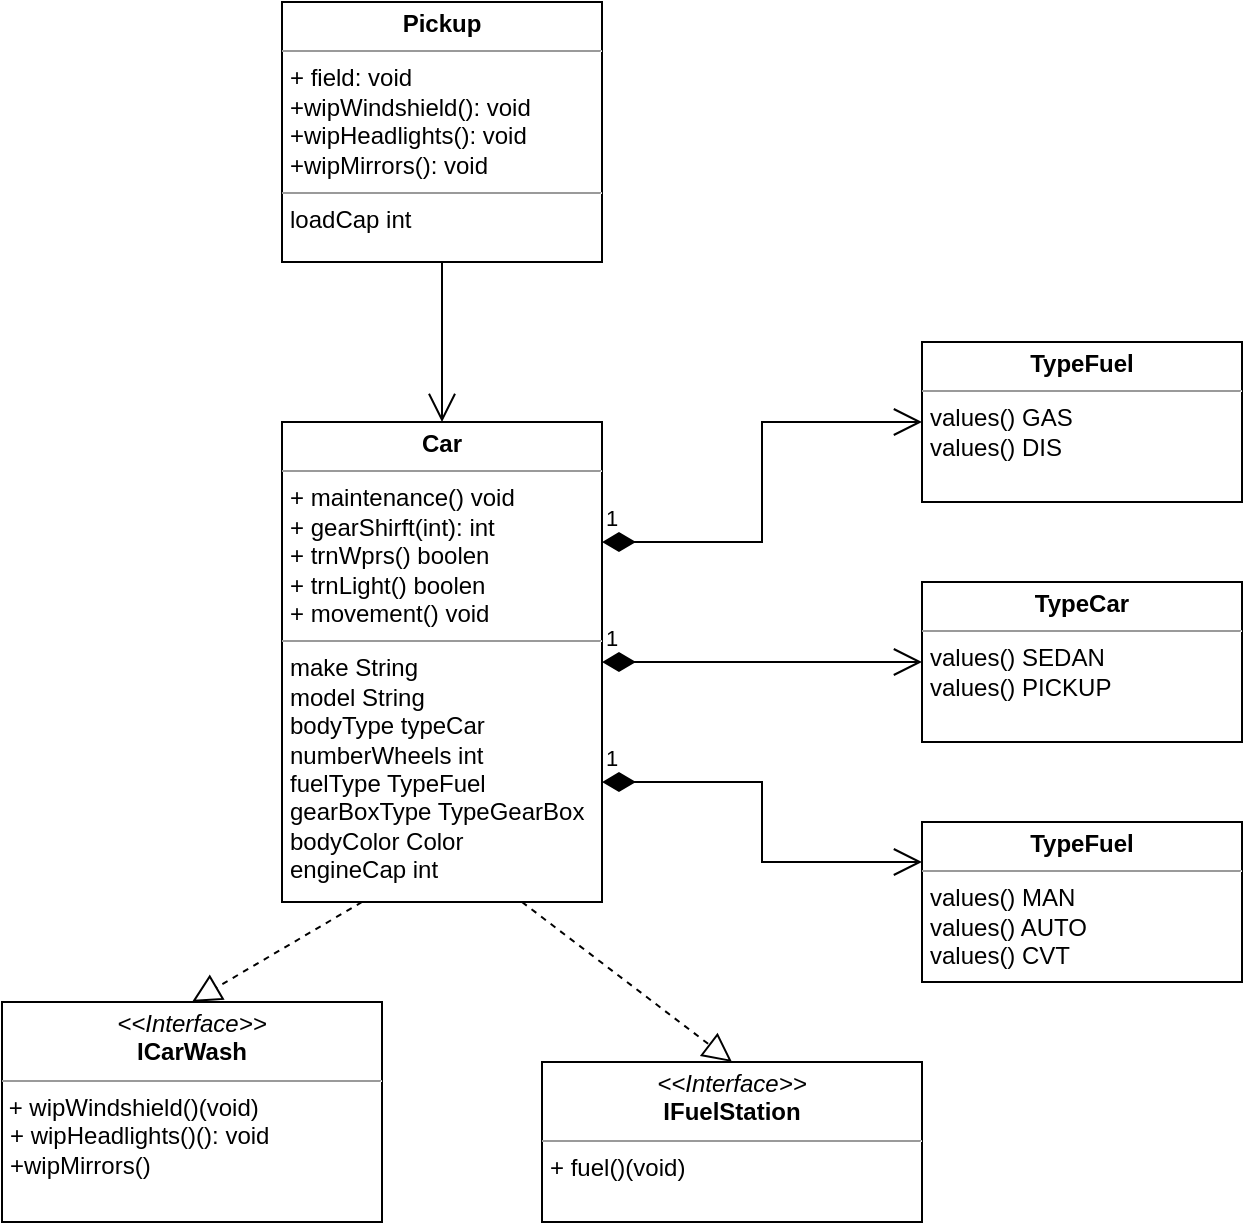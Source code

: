<mxfile version="22.0.1" type="github">
  <diagram id="C5RBs43oDa-KdzZeNtuy" name="Page-1">
    <mxGraphModel dx="1434" dy="782" grid="1" gridSize="10" guides="1" tooltips="1" connect="1" arrows="1" fold="1" page="1" pageScale="1" pageWidth="827" pageHeight="1169" math="0" shadow="0">
      <root>
        <mxCell id="WIyWlLk6GJQsqaUBKTNV-0" />
        <mxCell id="WIyWlLk6GJQsqaUBKTNV-1" parent="WIyWlLk6GJQsqaUBKTNV-0" />
        <mxCell id="cTWQQqKfFO1o0gJuNlzw-0" value="&lt;p style=&quot;margin:0px;margin-top:4px;text-align:center;&quot;&gt;&lt;i&gt;&amp;lt;&amp;lt;Interface&amp;gt;&amp;gt;&lt;/i&gt;&lt;br&gt;&lt;b&gt;ICarWash&lt;/b&gt;&lt;/p&gt;&lt;hr size=&quot;1&quot;&gt;&lt;div&gt;&amp;nbsp;+ wipWindshield()(void)&lt;/div&gt;&lt;p style=&quot;margin:0px;margin-left:4px;&quot;&gt;+ wipHeadlights()(): void&lt;/p&gt;&lt;p style=&quot;margin:0px;margin-left:4px;&quot;&gt;+wipMirrors()&lt;br&gt;&lt;/p&gt;" style="verticalAlign=top;align=left;overflow=fill;fontSize=12;fontFamily=Helvetica;html=1;whiteSpace=wrap;" vertex="1" parent="WIyWlLk6GJQsqaUBKTNV-1">
          <mxGeometry x="140" y="610" width="190" height="110" as="geometry" />
        </mxCell>
        <mxCell id="cTWQQqKfFO1o0gJuNlzw-1" value="&lt;p style=&quot;margin:0px;margin-top:4px;text-align:center;&quot;&gt;&lt;i&gt;&amp;lt;&amp;lt;Interface&amp;gt;&amp;gt;&lt;/i&gt;&lt;br&gt;&lt;b&gt;IFuelStation&lt;/b&gt;&lt;/p&gt;&lt;hr size=&quot;1&quot;&gt;&lt;p style=&quot;margin:0px;margin-left:4px;&quot;&gt;+ fuel()(void)&lt;br&gt;&lt;/p&gt;" style="verticalAlign=top;align=left;overflow=fill;fontSize=12;fontFamily=Helvetica;html=1;whiteSpace=wrap;" vertex="1" parent="WIyWlLk6GJQsqaUBKTNV-1">
          <mxGeometry x="410" y="640" width="190" height="80" as="geometry" />
        </mxCell>
        <mxCell id="cTWQQqKfFO1o0gJuNlzw-2" value="&lt;p style=&quot;margin:0px;margin-top:4px;text-align:center;&quot;&gt;&lt;b&gt;Pickup&lt;/b&gt;&lt;/p&gt;&lt;hr size=&quot;1&quot;&gt;&lt;p style=&quot;margin:0px;margin-left:4px;&quot;&gt;+ field: void&lt;/p&gt;&lt;p style=&quot;margin:0px;margin-left:4px;&quot;&gt;+wipWindshield(): void&lt;/p&gt;&lt;p style=&quot;margin:0px;margin-left:4px;&quot;&gt;+wipHeadlights(): void&lt;/p&gt;&lt;p style=&quot;margin:0px;margin-left:4px;&quot;&gt;+wipMirrors(): void&lt;br&gt;&lt;/p&gt;&lt;hr size=&quot;1&quot;&gt;&lt;p style=&quot;margin:0px;margin-left:4px;&quot;&gt;loadCap int&lt;br&gt;&lt;/p&gt;" style="verticalAlign=top;align=left;overflow=fill;fontSize=12;fontFamily=Helvetica;html=1;whiteSpace=wrap;" vertex="1" parent="WIyWlLk6GJQsqaUBKTNV-1">
          <mxGeometry x="280" y="110" width="160" height="130" as="geometry" />
        </mxCell>
        <mxCell id="cTWQQqKfFO1o0gJuNlzw-3" value="&lt;p style=&quot;margin:0px;margin-top:4px;text-align:center;&quot;&gt;&lt;b&gt;TypeFuel&lt;/b&gt;&lt;br&gt;&lt;/p&gt;&lt;hr size=&quot;1&quot;&gt;&lt;p style=&quot;margin:0px;margin-left:4px;&quot;&gt;values() GAS&lt;/p&gt;&lt;p style=&quot;margin:0px;margin-left:4px;&quot;&gt;values() DIS&lt;br&gt;&lt;/p&gt;" style="verticalAlign=top;align=left;overflow=fill;fontSize=12;fontFamily=Helvetica;html=1;whiteSpace=wrap;" vertex="1" parent="WIyWlLk6GJQsqaUBKTNV-1">
          <mxGeometry x="600" y="280" width="160" height="80" as="geometry" />
        </mxCell>
        <mxCell id="cTWQQqKfFO1o0gJuNlzw-7" value="&lt;p style=&quot;margin:0px;margin-top:4px;text-align:center;&quot;&gt;&lt;b&gt;TypeCar&lt;/b&gt;&lt;br&gt;&lt;/p&gt;&lt;hr size=&quot;1&quot;&gt;&lt;p style=&quot;margin:0px;margin-left:4px;&quot;&gt;values() SEDAN&lt;/p&gt;&lt;p style=&quot;margin:0px;margin-left:4px;&quot;&gt;values() PICKUP&lt;br&gt;&lt;/p&gt;" style="verticalAlign=top;align=left;overflow=fill;fontSize=12;fontFamily=Helvetica;html=1;whiteSpace=wrap;" vertex="1" parent="WIyWlLk6GJQsqaUBKTNV-1">
          <mxGeometry x="600" y="400" width="160" height="80" as="geometry" />
        </mxCell>
        <mxCell id="cTWQQqKfFO1o0gJuNlzw-8" value="&lt;p style=&quot;margin:0px;margin-top:4px;text-align:center;&quot;&gt;&lt;b&gt;TypeFuel&lt;/b&gt;&lt;br&gt;&lt;/p&gt;&lt;hr size=&quot;1&quot;&gt;&lt;p style=&quot;margin:0px;margin-left:4px;&quot;&gt;values() MAN&lt;/p&gt;&lt;p style=&quot;margin:0px;margin-left:4px;&quot;&gt;values() AUTO&lt;/p&gt;&lt;p style=&quot;margin:0px;margin-left:4px;&quot;&gt;values() CVT&lt;br&gt;&lt;/p&gt;" style="verticalAlign=top;align=left;overflow=fill;fontSize=12;fontFamily=Helvetica;html=1;whiteSpace=wrap;" vertex="1" parent="WIyWlLk6GJQsqaUBKTNV-1">
          <mxGeometry x="600" y="520" width="160" height="80" as="geometry" />
        </mxCell>
        <mxCell id="cTWQQqKfFO1o0gJuNlzw-9" value="&lt;p style=&quot;margin:0px;margin-top:4px;text-align:center;&quot;&gt;&lt;b&gt;Car&lt;/b&gt;&lt;br&gt;&lt;/p&gt;&lt;hr size=&quot;1&quot;&gt;&lt;p style=&quot;margin:0px;margin-left:4px;&quot;&gt;+ maintenance() void&lt;br&gt;&lt;/p&gt;&lt;p style=&quot;margin:0px;margin-left:4px;&quot;&gt;+ gearShirft(int): int&lt;br&gt;&lt;/p&gt;&lt;p style=&quot;margin:0px;margin-left:4px;&quot;&gt;+ trnWprs() boolen&lt;/p&gt;&lt;p style=&quot;margin:0px;margin-left:4px;&quot;&gt;+ trnLight() boolen&lt;br&gt;&lt;/p&gt;&lt;p style=&quot;margin:0px;margin-left:4px;&quot;&gt;+ movement() void&lt;br&gt;&lt;/p&gt;&lt;hr size=&quot;1&quot;&gt;&lt;p style=&quot;margin:0px;margin-left:4px;&quot;&gt;make String&lt;/p&gt;&lt;p style=&quot;margin:0px;margin-left:4px;&quot;&gt;model String&lt;/p&gt;&lt;p style=&quot;margin:0px;margin-left:4px;&quot;&gt;bodyType typeCar&lt;/p&gt;&lt;p style=&quot;margin:0px;margin-left:4px;&quot;&gt;numberWheels int&lt;/p&gt;&lt;p style=&quot;margin:0px;margin-left:4px;&quot;&gt;fuelType TypeFuel&lt;/p&gt;&lt;p style=&quot;margin:0px;margin-left:4px;&quot;&gt;gearBoxType TypeGearBox&lt;/p&gt;&lt;p style=&quot;margin:0px;margin-left:4px;&quot;&gt;bodyColor Color&lt;/p&gt;&lt;p style=&quot;margin:0px;margin-left:4px;&quot;&gt;engineCap int&lt;br&gt;&lt;/p&gt;&lt;p style=&quot;margin:0px;margin-left:4px;&quot;&gt;&lt;br&gt;&lt;/p&gt;" style="verticalAlign=top;align=left;overflow=fill;fontSize=12;fontFamily=Helvetica;html=1;whiteSpace=wrap;" vertex="1" parent="WIyWlLk6GJQsqaUBKTNV-1">
          <mxGeometry x="280" y="320" width="160" height="240" as="geometry" />
        </mxCell>
        <mxCell id="cTWQQqKfFO1o0gJuNlzw-10" value="1" style="endArrow=open;html=1;endSize=12;startArrow=diamondThin;startSize=14;startFill=1;edgeStyle=orthogonalEdgeStyle;align=left;verticalAlign=bottom;rounded=0;entryX=0;entryY=0.25;entryDx=0;entryDy=0;exitX=1;exitY=0.75;exitDx=0;exitDy=0;" edge="1" parent="WIyWlLk6GJQsqaUBKTNV-1" source="cTWQQqKfFO1o0gJuNlzw-9" target="cTWQQqKfFO1o0gJuNlzw-8">
          <mxGeometry x="-1" y="3" relative="1" as="geometry">
            <mxPoint x="430" y="530" as="sourcePoint" />
            <mxPoint x="590" y="530" as="targetPoint" />
          </mxGeometry>
        </mxCell>
        <mxCell id="cTWQQqKfFO1o0gJuNlzw-11" value="1" style="endArrow=open;html=1;endSize=12;startArrow=diamondThin;startSize=14;startFill=1;edgeStyle=orthogonalEdgeStyle;align=left;verticalAlign=bottom;rounded=0;entryX=0;entryY=0.5;entryDx=0;entryDy=0;exitX=1;exitY=0.5;exitDx=0;exitDy=0;" edge="1" parent="WIyWlLk6GJQsqaUBKTNV-1" source="cTWQQqKfFO1o0gJuNlzw-9" target="cTWQQqKfFO1o0gJuNlzw-7">
          <mxGeometry x="-1" y="3" relative="1" as="geometry">
            <mxPoint x="420" y="430" as="sourcePoint" />
            <mxPoint x="590" y="440" as="targetPoint" />
          </mxGeometry>
        </mxCell>
        <mxCell id="cTWQQqKfFO1o0gJuNlzw-12" value="1" style="endArrow=open;html=1;endSize=12;startArrow=diamondThin;startSize=14;startFill=1;edgeStyle=orthogonalEdgeStyle;align=left;verticalAlign=bottom;rounded=0;exitX=1;exitY=0.25;exitDx=0;exitDy=0;entryX=0;entryY=0.5;entryDx=0;entryDy=0;" edge="1" parent="WIyWlLk6GJQsqaUBKTNV-1" source="cTWQQqKfFO1o0gJuNlzw-9" target="cTWQQqKfFO1o0gJuNlzw-3">
          <mxGeometry x="-1" y="3" relative="1" as="geometry">
            <mxPoint x="450" y="350" as="sourcePoint" />
            <mxPoint x="610" y="350" as="targetPoint" />
          </mxGeometry>
        </mxCell>
        <mxCell id="cTWQQqKfFO1o0gJuNlzw-13" value="" style="endArrow=open;endFill=1;endSize=12;html=1;rounded=0;exitX=0.5;exitY=1;exitDx=0;exitDy=0;entryX=0.5;entryY=0;entryDx=0;entryDy=0;" edge="1" parent="WIyWlLk6GJQsqaUBKTNV-1" source="cTWQQqKfFO1o0gJuNlzw-2" target="cTWQQqKfFO1o0gJuNlzw-9">
          <mxGeometry width="160" relative="1" as="geometry">
            <mxPoint x="330" y="260" as="sourcePoint" />
            <mxPoint x="490" y="260" as="targetPoint" />
          </mxGeometry>
        </mxCell>
        <mxCell id="cTWQQqKfFO1o0gJuNlzw-14" value="" style="endArrow=block;dashed=1;endFill=0;endSize=12;html=1;rounded=0;exitX=0.75;exitY=1;exitDx=0;exitDy=0;entryX=0.5;entryY=0;entryDx=0;entryDy=0;" edge="1" parent="WIyWlLk6GJQsqaUBKTNV-1" source="cTWQQqKfFO1o0gJuNlzw-9" target="cTWQQqKfFO1o0gJuNlzw-1">
          <mxGeometry width="160" relative="1" as="geometry">
            <mxPoint x="400" y="580" as="sourcePoint" />
            <mxPoint x="560" y="580" as="targetPoint" />
          </mxGeometry>
        </mxCell>
        <mxCell id="cTWQQqKfFO1o0gJuNlzw-15" value="" style="endArrow=block;dashed=1;endFill=0;endSize=12;html=1;rounded=0;exitX=0.25;exitY=1;exitDx=0;exitDy=0;entryX=0.5;entryY=0;entryDx=0;entryDy=0;" edge="1" parent="WIyWlLk6GJQsqaUBKTNV-1" source="cTWQQqKfFO1o0gJuNlzw-9" target="cTWQQqKfFO1o0gJuNlzw-0">
          <mxGeometry width="160" relative="1" as="geometry">
            <mxPoint x="290" y="580" as="sourcePoint" />
            <mxPoint x="450" y="580" as="targetPoint" />
          </mxGeometry>
        </mxCell>
      </root>
    </mxGraphModel>
  </diagram>
</mxfile>
